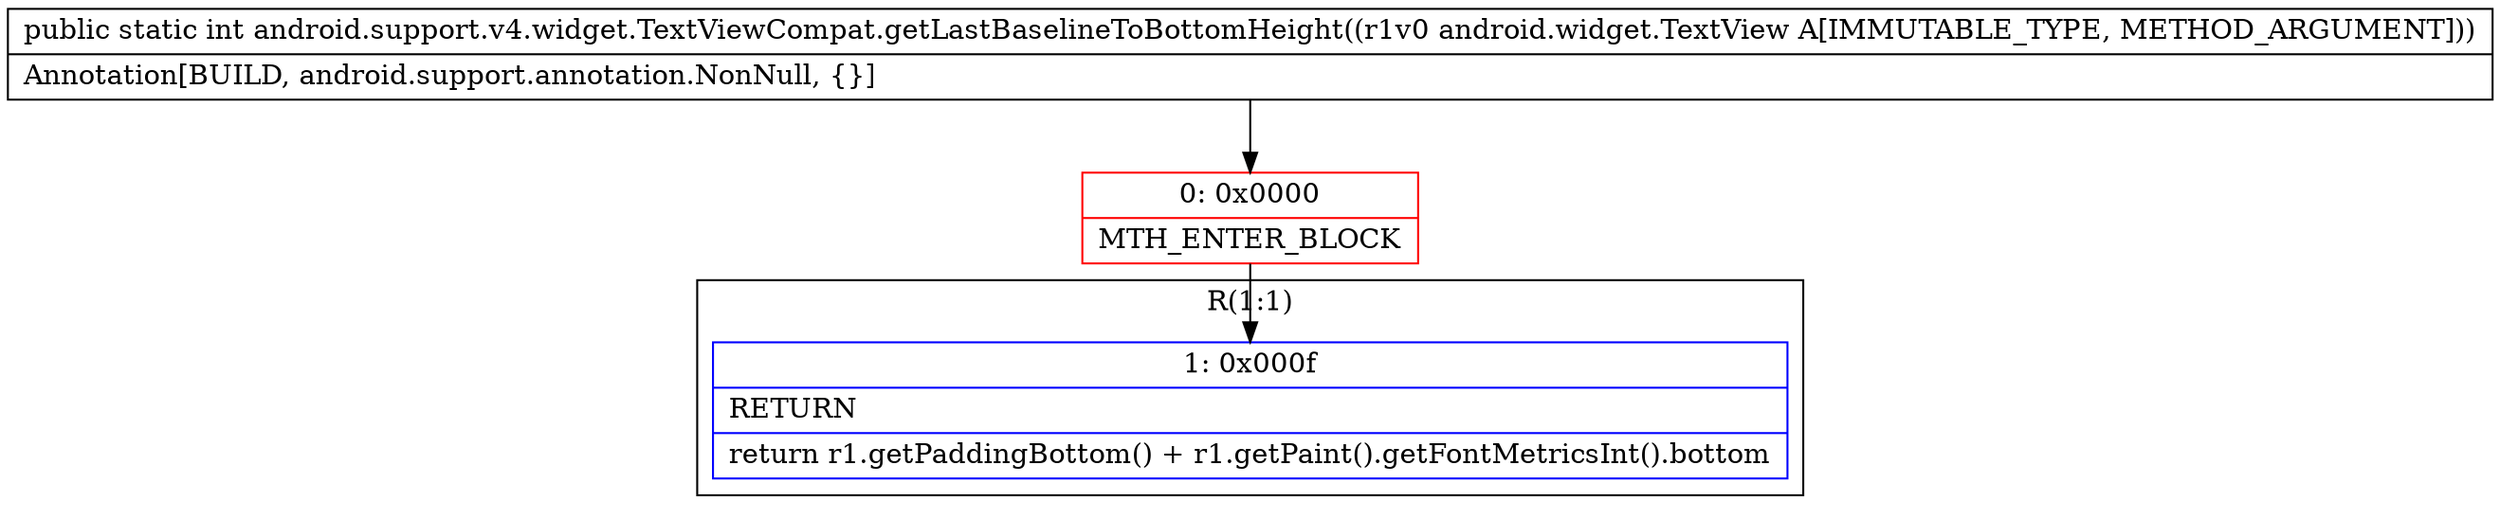 digraph "CFG forandroid.support.v4.widget.TextViewCompat.getLastBaselineToBottomHeight(Landroid\/widget\/TextView;)I" {
subgraph cluster_Region_30420261 {
label = "R(1:1)";
node [shape=record,color=blue];
Node_1 [shape=record,label="{1\:\ 0x000f|RETURN\l|return r1.getPaddingBottom() + r1.getPaint().getFontMetricsInt().bottom\l}"];
}
Node_0 [shape=record,color=red,label="{0\:\ 0x0000|MTH_ENTER_BLOCK\l}"];
MethodNode[shape=record,label="{public static int android.support.v4.widget.TextViewCompat.getLastBaselineToBottomHeight((r1v0 android.widget.TextView A[IMMUTABLE_TYPE, METHOD_ARGUMENT]))  | Annotation[BUILD, android.support.annotation.NonNull, \{\}]\l}"];
MethodNode -> Node_0;
Node_0 -> Node_1;
}

